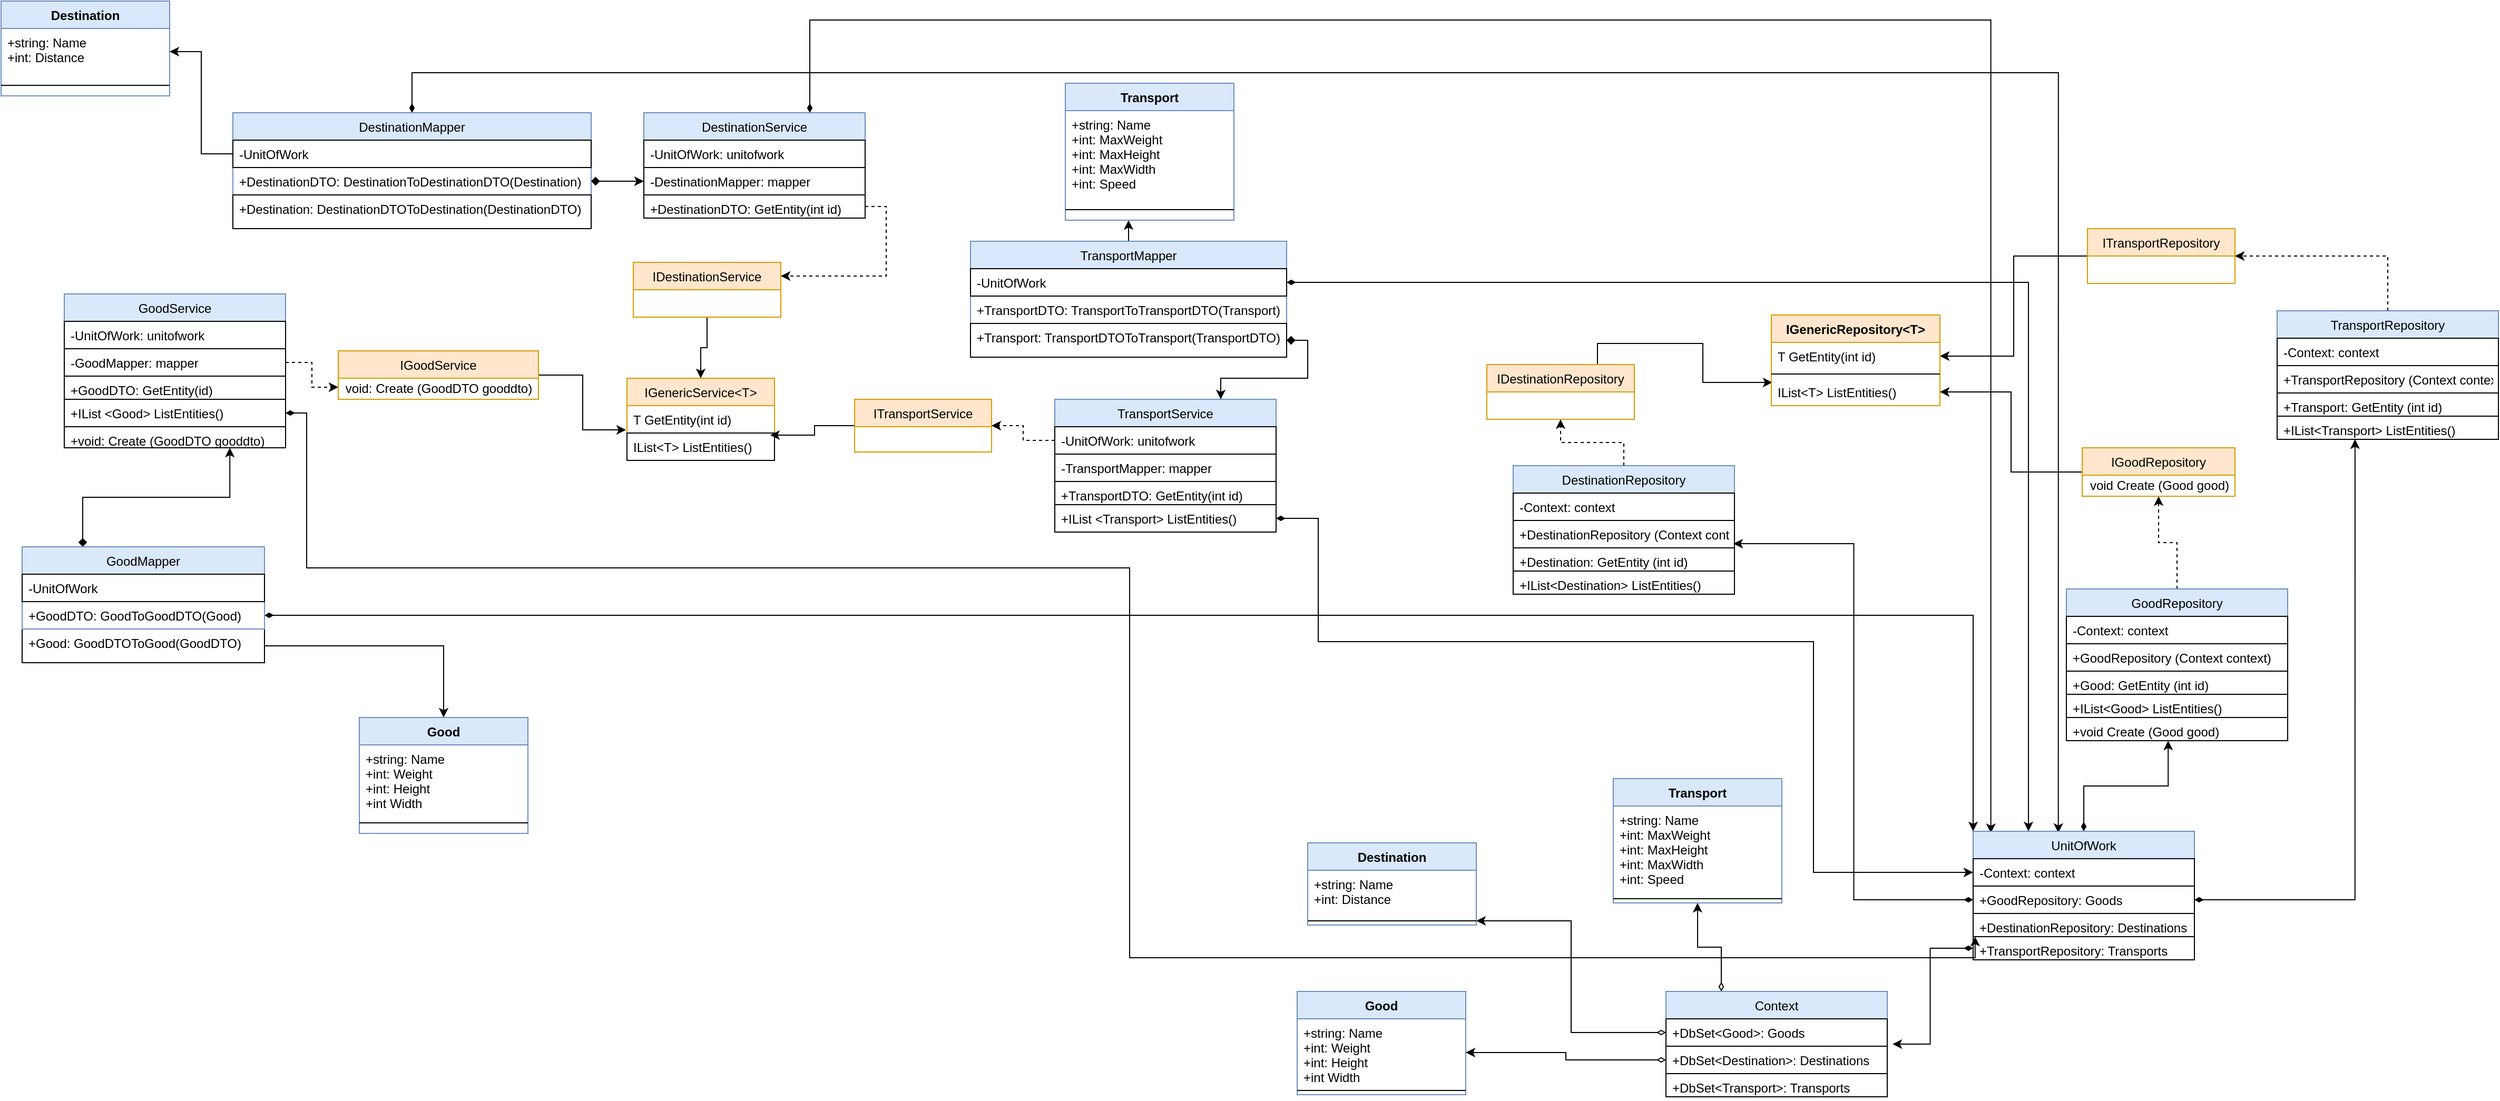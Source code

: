 <mxfile version="13.1.3" type="github">
  <diagram id="dGnfLBqPatdodJ2_fIo8" name="Page-1">
    <mxGraphModel dx="2209" dy="1964" grid="1" gridSize="10" guides="1" tooltips="1" connect="1" arrows="1" fold="1" page="1" pageScale="1" pageWidth="827" pageHeight="1169" math="0" shadow="0">
      <root>
        <mxCell id="0" />
        <mxCell id="1" parent="0" />
        <mxCell id="BgHJBI13iY1UevrT18Dg-17" value="IGenericService&lt;T&gt;" style="swimlane;fontStyle=0;childLayout=stackLayout;horizontal=1;startSize=26;fillColor=#ffe6cc;horizontalStack=0;resizeParent=1;resizeParentMax=0;resizeLast=0;collapsible=1;marginBottom=0;strokeColor=#d79b00;" vertex="1" parent="1">
          <mxGeometry x="344" y="310" width="140" height="78" as="geometry" />
        </mxCell>
        <mxCell id="BgHJBI13iY1UevrT18Dg-18" value="T GetEntity(int id)" style="text;strokeColor=none;fillColor=none;align=left;verticalAlign=top;spacingLeft=4;spacingRight=4;overflow=hidden;rotatable=0;points=[[0,0.5],[1,0.5]];portConstraint=eastwest;" vertex="1" parent="BgHJBI13iY1UevrT18Dg-17">
          <mxGeometry y="26" width="140" height="26" as="geometry" />
        </mxCell>
        <mxCell id="BgHJBI13iY1UevrT18Dg-19" value="IList&lt;T&gt; ListEntities()" style="text;strokeColor=#000000;fillColor=none;align=left;verticalAlign=top;spacingLeft=4;spacingRight=4;overflow=hidden;rotatable=0;points=[[0,0.5],[1,0.5]];portConstraint=eastwest;" vertex="1" parent="BgHJBI13iY1UevrT18Dg-17">
          <mxGeometry y="52" width="140" height="26" as="geometry" />
        </mxCell>
        <mxCell id="BgHJBI13iY1UevrT18Dg-67" style="edgeStyle=orthogonalEdgeStyle;rounded=0;orthogonalLoop=1;jettySize=auto;html=1;exitX=1;exitY=0.5;exitDx=0;exitDy=0;entryX=-0.007;entryY=-0.115;entryDx=0;entryDy=0;entryPerimeter=0;" edge="1" parent="1" source="BgHJBI13iY1UevrT18Dg-22" target="BgHJBI13iY1UevrT18Dg-19">
          <mxGeometry relative="1" as="geometry" />
        </mxCell>
        <mxCell id="BgHJBI13iY1UevrT18Dg-68" style="edgeStyle=orthogonalEdgeStyle;rounded=0;orthogonalLoop=1;jettySize=auto;html=1;exitX=0;exitY=0.5;exitDx=0;exitDy=0;entryX=0.971;entryY=0.077;entryDx=0;entryDy=0;entryPerimeter=0;" edge="1" parent="1" source="BgHJBI13iY1UevrT18Dg-27" target="BgHJBI13iY1UevrT18Dg-19">
          <mxGeometry relative="1" as="geometry">
            <mxPoint x="490" y="364" as="targetPoint" />
          </mxGeometry>
        </mxCell>
        <mxCell id="BgHJBI13iY1UevrT18Dg-27" value="ITransportService" style="swimlane;fontStyle=0;childLayout=stackLayout;horizontal=1;startSize=26;fillColor=#ffe6cc;horizontalStack=0;resizeParent=1;resizeParentMax=0;resizeLast=0;collapsible=1;marginBottom=0;strokeColor=#d79b00;" vertex="1" collapsed="1" parent="1">
          <mxGeometry x="560" y="330" width="130" height="50" as="geometry">
            <mxRectangle x="560" y="330" width="140" height="52" as="alternateBounds" />
          </mxGeometry>
        </mxCell>
        <mxCell id="BgHJBI13iY1UevrT18Dg-69" style="edgeStyle=orthogonalEdgeStyle;rounded=0;orthogonalLoop=1;jettySize=auto;html=1;exitX=0.5;exitY=1;exitDx=0;exitDy=0;entryX=0.5;entryY=0;entryDx=0;entryDy=0;" edge="1" parent="1" source="BgHJBI13iY1UevrT18Dg-26" target="BgHJBI13iY1UevrT18Dg-17">
          <mxGeometry relative="1" as="geometry" />
        </mxCell>
        <mxCell id="BgHJBI13iY1UevrT18Dg-26" value="IDestinationService" style="swimlane;fontStyle=0;childLayout=stackLayout;horizontal=1;startSize=26;fillColor=#ffe6cc;horizontalStack=0;resizeParent=1;resizeParentMax=0;resizeLast=0;collapsible=1;marginBottom=0;strokeColor=#d79b00;" vertex="1" parent="1">
          <mxGeometry x="350" y="200" width="140" height="52" as="geometry" />
        </mxCell>
        <mxCell id="BgHJBI13iY1UevrT18Dg-191" style="edgeStyle=orthogonalEdgeStyle;rounded=0;orthogonalLoop=1;jettySize=auto;html=1;exitX=0.5;exitY=0;exitDx=0;exitDy=0;startArrow=none;startFill=0;" edge="1" parent="1" source="BgHJBI13iY1UevrT18Dg-59">
          <mxGeometry relative="1" as="geometry">
            <mxPoint x="820" y="160" as="targetPoint" />
          </mxGeometry>
        </mxCell>
        <mxCell id="BgHJBI13iY1UevrT18Dg-59" value="TransportMapper" style="swimlane;fontStyle=0;childLayout=stackLayout;horizontal=1;startSize=26;fillColor=#dae8fc;horizontalStack=0;resizeParent=1;resizeParentMax=0;resizeLast=0;collapsible=1;marginBottom=0;strokeColor=#6c8ebf;" vertex="1" parent="1">
          <mxGeometry x="670" y="180" width="300" height="110" as="geometry" />
        </mxCell>
        <mxCell id="BgHJBI13iY1UevrT18Dg-60" value="-UnitOfWork" style="text;strokeColor=#000000;fillColor=none;align=left;verticalAlign=top;spacingLeft=4;spacingRight=4;overflow=hidden;rotatable=0;points=[[0,0.5],[1,0.5]];portConstraint=eastwest;" vertex="1" parent="BgHJBI13iY1UevrT18Dg-59">
          <mxGeometry y="26" width="300" height="26" as="geometry" />
        </mxCell>
        <mxCell id="BgHJBI13iY1UevrT18Dg-61" value="+TransportDTO: TransportToTransportDTO(Transport)" style="text;strokeColor=none;fillColor=none;align=left;verticalAlign=top;spacingLeft=4;spacingRight=4;overflow=hidden;rotatable=0;points=[[0,0.5],[1,0.5]];portConstraint=eastwest;" vertex="1" parent="BgHJBI13iY1UevrT18Dg-59">
          <mxGeometry y="52" width="300" height="26" as="geometry" />
        </mxCell>
        <mxCell id="BgHJBI13iY1UevrT18Dg-62" value="+Transport: TransportDTOToTransport(TransportDTO)" style="text;strokeColor=#000000;fillColor=none;align=left;verticalAlign=top;spacingLeft=4;spacingRight=4;overflow=hidden;rotatable=0;points=[[0,0.5],[1,0.5]];portConstraint=eastwest;" vertex="1" parent="BgHJBI13iY1UevrT18Dg-59">
          <mxGeometry y="78" width="300" height="32" as="geometry" />
        </mxCell>
        <mxCell id="BgHJBI13iY1UevrT18Dg-186" style="edgeStyle=orthogonalEdgeStyle;rounded=0;orthogonalLoop=1;jettySize=auto;html=1;exitX=0.5;exitY=0;exitDx=0;exitDy=0;entryX=0.385;entryY=0.015;entryDx=0;entryDy=0;entryPerimeter=0;startArrow=diamondThin;startFill=1;" edge="1" parent="1" source="BgHJBI13iY1UevrT18Dg-63" target="BgHJBI13iY1UevrT18Dg-147">
          <mxGeometry relative="1" as="geometry">
            <Array as="points">
              <mxPoint x="140" y="20" />
              <mxPoint x="1702" y="20" />
            </Array>
          </mxGeometry>
        </mxCell>
        <mxCell id="BgHJBI13iY1UevrT18Dg-63" value="DestinationMapper" style="swimlane;fontStyle=0;childLayout=stackLayout;horizontal=1;startSize=26;fillColor=#dae8fc;horizontalStack=0;resizeParent=1;resizeParentMax=0;resizeLast=0;collapsible=1;marginBottom=0;strokeColor=#6c8ebf;" vertex="1" parent="1">
          <mxGeometry x="-30" y="58" width="340" height="110" as="geometry" />
        </mxCell>
        <mxCell id="BgHJBI13iY1UevrT18Dg-64" value="-UnitOfWork" style="text;strokeColor=#000000;fillColor=none;align=left;verticalAlign=top;spacingLeft=4;spacingRight=4;overflow=hidden;rotatable=0;points=[[0,0.5],[1,0.5]];portConstraint=eastwest;" vertex="1" parent="BgHJBI13iY1UevrT18Dg-63">
          <mxGeometry y="26" width="340" height="26" as="geometry" />
        </mxCell>
        <mxCell id="BgHJBI13iY1UevrT18Dg-65" value="+DestinationDTO: DestinationToDestinationDTO(Destination)" style="text;strokeColor=none;fillColor=none;align=left;verticalAlign=top;spacingLeft=4;spacingRight=4;overflow=hidden;rotatable=0;points=[[0,0.5],[1,0.5]];portConstraint=eastwest;" vertex="1" parent="BgHJBI13iY1UevrT18Dg-63">
          <mxGeometry y="52" width="340" height="26" as="geometry" />
        </mxCell>
        <mxCell id="BgHJBI13iY1UevrT18Dg-66" value="+Destination: DestinationDTOToDestination(DestinationDTO)" style="text;strokeColor=#000000;fillColor=none;align=left;verticalAlign=top;spacingLeft=4;spacingRight=4;overflow=hidden;rotatable=0;points=[[0,0.5],[1,0.5]];portConstraint=eastwest;" vertex="1" parent="BgHJBI13iY1UevrT18Dg-63">
          <mxGeometry y="78" width="340" height="32" as="geometry" />
        </mxCell>
        <mxCell id="BgHJBI13iY1UevrT18Dg-70" style="edgeStyle=orthogonalEdgeStyle;rounded=0;orthogonalLoop=1;jettySize=auto;html=1;exitX=1;exitY=0.5;exitDx=0;exitDy=0;entryX=0.5;entryY=0;entryDx=0;entryDy=0;" edge="1" parent="1" source="BgHJBI13iY1UevrT18Dg-57" target="BgHJBI13iY1UevrT18Dg-36">
          <mxGeometry relative="1" as="geometry" />
        </mxCell>
        <mxCell id="BgHJBI13iY1UevrT18Dg-57" value="+Good: GoodDTOToGood(GoodDTO)" style="text;strokeColor=#000000;fillColor=none;align=left;verticalAlign=top;spacingLeft=4;spacingRight=4;overflow=hidden;rotatable=0;points=[[0,0.5],[1,0.5]];portConstraint=eastwest;" vertex="1" parent="1">
          <mxGeometry x="-230" y="548" width="230" height="32" as="geometry" />
        </mxCell>
        <mxCell id="BgHJBI13iY1UevrT18Dg-71" style="edgeStyle=orthogonalEdgeStyle;rounded=0;orthogonalLoop=1;jettySize=auto;html=1;exitX=0;exitY=0.5;exitDx=0;exitDy=0;entryX=1;entryY=0.5;entryDx=0;entryDy=0;" edge="1" parent="1" source="BgHJBI13iY1UevrT18Dg-64" target="BgHJBI13iY1UevrT18Dg-45">
          <mxGeometry relative="1" as="geometry" />
        </mxCell>
        <mxCell id="BgHJBI13iY1UevrT18Dg-187" style="edgeStyle=orthogonalEdgeStyle;rounded=0;orthogonalLoop=1;jettySize=auto;html=1;exitX=1;exitY=0.5;exitDx=0;exitDy=0;entryX=0;entryY=0.5;entryDx=0;entryDy=0;startArrow=diamondThin;startFill=1;" edge="1" parent="1" source="BgHJBI13iY1UevrT18Dg-88" target="BgHJBI13iY1UevrT18Dg-148">
          <mxGeometry relative="1" as="geometry">
            <Array as="points">
              <mxPoint x="1000" y="443" />
              <mxPoint x="1000" y="560" />
              <mxPoint x="1470" y="560" />
              <mxPoint x="1470" y="779" />
            </Array>
          </mxGeometry>
        </mxCell>
        <mxCell id="BgHJBI13iY1UevrT18Dg-88" value="+IList &lt;Transport&gt; ListEntities()" style="text;strokeColor=#000000;fillColor=none;align=left;verticalAlign=top;spacingLeft=4;spacingRight=4;overflow=hidden;rotatable=0;points=[[0,0.5],[1,0.5]];portConstraint=eastwest;" vertex="1" parent="1">
          <mxGeometry x="750" y="430" width="210" height="26" as="geometry" />
        </mxCell>
        <mxCell id="BgHJBI13iY1UevrT18Dg-73" value="TransportService" style="swimlane;fontStyle=0;childLayout=stackLayout;horizontal=1;startSize=26;fillColor=#dae8fc;horizontalStack=0;resizeParent=1;resizeParentMax=0;resizeLast=0;collapsible=1;marginBottom=0;strokeColor=#6c8ebf;" vertex="1" parent="1">
          <mxGeometry x="750" y="330" width="210" height="100" as="geometry" />
        </mxCell>
        <mxCell id="BgHJBI13iY1UevrT18Dg-74" value="-UnitOfWork: unitofwork" style="text;strokeColor=#000000;fillColor=none;align=left;verticalAlign=top;spacingLeft=4;spacingRight=4;overflow=hidden;rotatable=0;points=[[0,0.5],[1,0.5]];portConstraint=eastwest;" vertex="1" parent="BgHJBI13iY1UevrT18Dg-73">
          <mxGeometry y="26" width="210" height="26" as="geometry" />
        </mxCell>
        <mxCell id="BgHJBI13iY1UevrT18Dg-75" value="-TransportMapper: mapper" style="text;strokeColor=#000000;fillColor=none;align=left;verticalAlign=top;spacingLeft=4;spacingRight=4;overflow=hidden;rotatable=0;points=[[0,0.5],[1,0.5]];portConstraint=eastwest;" vertex="1" parent="BgHJBI13iY1UevrT18Dg-73">
          <mxGeometry y="52" width="210" height="26" as="geometry" />
        </mxCell>
        <mxCell id="BgHJBI13iY1UevrT18Dg-76" value="+TransportDTO: GetEntity(int id)&#xa;" style="text;strokeColor=#000000;fillColor=none;align=left;verticalAlign=top;spacingLeft=4;spacingRight=4;overflow=hidden;rotatable=0;points=[[0,0.5],[1,0.5]];portConstraint=eastwest;" vertex="1" parent="BgHJBI13iY1UevrT18Dg-73">
          <mxGeometry y="78" width="210" height="22" as="geometry" />
        </mxCell>
        <mxCell id="BgHJBI13iY1UevrT18Dg-190" style="edgeStyle=orthogonalEdgeStyle;rounded=0;orthogonalLoop=1;jettySize=auto;html=1;exitX=0.75;exitY=0;exitDx=0;exitDy=0;entryX=0.08;entryY=0.017;entryDx=0;entryDy=0;entryPerimeter=0;startArrow=diamondThin;startFill=1;" edge="1" parent="1" source="BgHJBI13iY1UevrT18Dg-82" target="BgHJBI13iY1UevrT18Dg-147">
          <mxGeometry relative="1" as="geometry">
            <Array as="points">
              <mxPoint x="518" y="-30" />
              <mxPoint x="1638" y="-30" />
            </Array>
          </mxGeometry>
        </mxCell>
        <mxCell id="BgHJBI13iY1UevrT18Dg-82" value="DestinationService" style="swimlane;fontStyle=0;childLayout=stackLayout;horizontal=1;startSize=26;fillColor=#dae8fc;horizontalStack=0;resizeParent=1;resizeParentMax=0;resizeLast=0;collapsible=1;marginBottom=0;strokeColor=#6c8ebf;" vertex="1" parent="1">
          <mxGeometry x="360" y="58" width="210" height="100" as="geometry" />
        </mxCell>
        <mxCell id="BgHJBI13iY1UevrT18Dg-83" value="-UnitOfWork: unitofwork" style="text;strokeColor=#000000;fillColor=none;align=left;verticalAlign=top;spacingLeft=4;spacingRight=4;overflow=hidden;rotatable=0;points=[[0,0.5],[1,0.5]];portConstraint=eastwest;" vertex="1" parent="BgHJBI13iY1UevrT18Dg-82">
          <mxGeometry y="26" width="210" height="26" as="geometry" />
        </mxCell>
        <mxCell id="BgHJBI13iY1UevrT18Dg-84" value="-DestinationMapper: mapper" style="text;strokeColor=#000000;fillColor=none;align=left;verticalAlign=top;spacingLeft=4;spacingRight=4;overflow=hidden;rotatable=0;points=[[0,0.5],[1,0.5]];portConstraint=eastwest;" vertex="1" parent="BgHJBI13iY1UevrT18Dg-82">
          <mxGeometry y="52" width="210" height="26" as="geometry" />
        </mxCell>
        <mxCell id="BgHJBI13iY1UevrT18Dg-85" value="+DestinationDTO: GetEntity(int id)" style="text;strokeColor=#000000;fillColor=none;align=left;verticalAlign=top;spacingLeft=4;spacingRight=4;overflow=hidden;rotatable=0;points=[[0,0.5],[1,0.5]];portConstraint=eastwest;" vertex="1" parent="BgHJBI13iY1UevrT18Dg-82">
          <mxGeometry y="78" width="210" height="22" as="geometry" />
        </mxCell>
        <mxCell id="BgHJBI13iY1UevrT18Dg-90" style="edgeStyle=orthogonalEdgeStyle;rounded=0;orthogonalLoop=1;jettySize=auto;html=1;exitX=1;exitY=0.5;exitDx=0;exitDy=0;entryX=1;entryY=0.25;entryDx=0;entryDy=0;dashed=1;" edge="1" parent="1" source="BgHJBI13iY1UevrT18Dg-85" target="BgHJBI13iY1UevrT18Dg-26">
          <mxGeometry relative="1" as="geometry" />
        </mxCell>
        <mxCell id="BgHJBI13iY1UevrT18Dg-91" style="edgeStyle=orthogonalEdgeStyle;rounded=0;orthogonalLoop=1;jettySize=auto;html=1;exitX=0;exitY=0.5;exitDx=0;exitDy=0;entryX=1;entryY=0.5;entryDx=0;entryDy=0;dashed=1;" edge="1" parent="1" source="BgHJBI13iY1UevrT18Dg-74" target="BgHJBI13iY1UevrT18Dg-27">
          <mxGeometry relative="1" as="geometry" />
        </mxCell>
        <mxCell id="BgHJBI13iY1UevrT18Dg-78" value="GoodService" style="swimlane;fontStyle=0;childLayout=stackLayout;horizontal=1;startSize=26;fillColor=#dae8fc;horizontalStack=0;resizeParent=1;resizeParentMax=0;resizeLast=0;collapsible=1;marginBottom=0;strokeColor=#6c8ebf;" vertex="1" parent="1">
          <mxGeometry x="-190" y="230" width="210" height="100" as="geometry" />
        </mxCell>
        <mxCell id="BgHJBI13iY1UevrT18Dg-79" value="-UnitOfWork: unitofwork" style="text;strokeColor=#000000;fillColor=none;align=left;verticalAlign=top;spacingLeft=4;spacingRight=4;overflow=hidden;rotatable=0;points=[[0,0.5],[1,0.5]];portConstraint=eastwest;" vertex="1" parent="BgHJBI13iY1UevrT18Dg-78">
          <mxGeometry y="26" width="210" height="26" as="geometry" />
        </mxCell>
        <mxCell id="BgHJBI13iY1UevrT18Dg-80" value="-GoodMapper: mapper" style="text;strokeColor=#000000;fillColor=none;align=left;verticalAlign=top;spacingLeft=4;spacingRight=4;overflow=hidden;rotatable=0;points=[[0,0.5],[1,0.5]];portConstraint=eastwest;" vertex="1" parent="BgHJBI13iY1UevrT18Dg-78">
          <mxGeometry y="52" width="210" height="26" as="geometry" />
        </mxCell>
        <mxCell id="BgHJBI13iY1UevrT18Dg-81" value="+GoodDTO: GetEntity(id)" style="text;strokeColor=#000000;fillColor=none;align=left;verticalAlign=top;spacingLeft=4;spacingRight=4;overflow=hidden;rotatable=0;points=[[0,0.5],[1,0.5]];portConstraint=eastwest;" vertex="1" parent="BgHJBI13iY1UevrT18Dg-78">
          <mxGeometry y="78" width="210" height="22" as="geometry" />
        </mxCell>
        <mxCell id="BgHJBI13iY1UevrT18Dg-93" style="edgeStyle=orthogonalEdgeStyle;rounded=0;orthogonalLoop=1;jettySize=auto;html=1;exitX=1;exitY=0.5;exitDx=0;exitDy=0;entryX=0;entryY=0.75;entryDx=0;entryDy=0;dashed=1;" edge="1" parent="1" source="BgHJBI13iY1UevrT18Dg-80" target="BgHJBI13iY1UevrT18Dg-22">
          <mxGeometry relative="1" as="geometry" />
        </mxCell>
        <mxCell id="BgHJBI13iY1UevrT18Dg-95" style="edgeStyle=orthogonalEdgeStyle;rounded=0;orthogonalLoop=1;jettySize=auto;html=1;exitX=0.25;exitY=0;exitDx=0;exitDy=0;entryX=0.748;entryY=1;entryDx=0;entryDy=0;entryPerimeter=0;startArrow=diamond;startFill=1;" edge="1" parent="1" source="BgHJBI13iY1UevrT18Dg-54" target="BgHJBI13iY1UevrT18Dg-86">
          <mxGeometry relative="1" as="geometry" />
        </mxCell>
        <mxCell id="BgHJBI13iY1UevrT18Dg-96" style="edgeStyle=orthogonalEdgeStyle;rounded=0;orthogonalLoop=1;jettySize=auto;html=1;exitX=1;exitY=0.5;exitDx=0;exitDy=0;entryX=0.75;entryY=0;entryDx=0;entryDy=0;startArrow=diamond;startFill=1;" edge="1" parent="1" source="BgHJBI13iY1UevrT18Dg-62" target="BgHJBI13iY1UevrT18Dg-73">
          <mxGeometry relative="1" as="geometry" />
        </mxCell>
        <mxCell id="BgHJBI13iY1UevrT18Dg-97" style="edgeStyle=orthogonalEdgeStyle;rounded=0;orthogonalLoop=1;jettySize=auto;html=1;exitX=1;exitY=0.5;exitDx=0;exitDy=0;entryX=0;entryY=0.5;entryDx=0;entryDy=0;startArrow=diamond;startFill=1;" edge="1" parent="1" source="BgHJBI13iY1UevrT18Dg-65" target="BgHJBI13iY1UevrT18Dg-84">
          <mxGeometry relative="1" as="geometry" />
        </mxCell>
        <mxCell id="BgHJBI13iY1UevrT18Dg-86" value="+void: Create (GoodDTO gooddto)" style="text;strokeColor=#000000;fillColor=none;align=left;verticalAlign=top;spacingLeft=4;spacingRight=4;overflow=hidden;rotatable=0;points=[[0,0.5],[1,0.5]];portConstraint=eastwest;" vertex="1" parent="1">
          <mxGeometry x="-190" y="356" width="210" height="20" as="geometry" />
        </mxCell>
        <mxCell id="BgHJBI13iY1UevrT18Dg-189" style="edgeStyle=orthogonalEdgeStyle;rounded=0;orthogonalLoop=1;jettySize=auto;html=1;exitX=1;exitY=0.5;exitDx=0;exitDy=0;entryX=0.009;entryY=1;entryDx=0;entryDy=0;entryPerimeter=0;startArrow=diamondThin;startFill=1;" edge="1" parent="1" source="BgHJBI13iY1UevrT18Dg-98" target="BgHJBI13iY1UevrT18Dg-150">
          <mxGeometry relative="1" as="geometry">
            <Array as="points">
              <mxPoint x="40" y="343" />
              <mxPoint x="40" y="490" />
              <mxPoint x="821" y="490" />
              <mxPoint x="821" y="860" />
              <mxPoint x="1623" y="860" />
            </Array>
          </mxGeometry>
        </mxCell>
        <mxCell id="BgHJBI13iY1UevrT18Dg-98" value="+IList &lt;Good&gt; ListEntities()" style="text;strokeColor=#000000;fillColor=none;align=left;verticalAlign=top;spacingLeft=4;spacingRight=4;overflow=hidden;rotatable=0;points=[[0,0.5],[1,0.5]];portConstraint=eastwest;" vertex="1" parent="1">
          <mxGeometry x="-190" y="330" width="210" height="26" as="geometry" />
        </mxCell>
        <mxCell id="BgHJBI13iY1UevrT18Dg-157" style="edgeStyle=orthogonalEdgeStyle;rounded=0;orthogonalLoop=1;jettySize=auto;html=1;exitX=0.75;exitY=0;exitDx=0;exitDy=0;entryX=0.006;entryY=0.154;entryDx=0;entryDy=0;entryPerimeter=0;startArrow=none;startFill=0;" edge="1" parent="1" source="BgHJBI13iY1UevrT18Dg-119" target="BgHJBI13iY1UevrT18Dg-102">
          <mxGeometry relative="1" as="geometry" />
        </mxCell>
        <mxCell id="BgHJBI13iY1UevrT18Dg-156" style="edgeStyle=orthogonalEdgeStyle;rounded=0;orthogonalLoop=1;jettySize=auto;html=1;exitX=0;exitY=0.5;exitDx=0;exitDy=0;entryX=1;entryY=0.5;entryDx=0;entryDy=0;startArrow=none;startFill=0;" edge="1" parent="1" source="BgHJBI13iY1UevrT18Dg-120" target="BgHJBI13iY1UevrT18Dg-102">
          <mxGeometry relative="1" as="geometry" />
        </mxCell>
        <mxCell id="BgHJBI13iY1UevrT18Dg-155" style="edgeStyle=orthogonalEdgeStyle;rounded=0;orthogonalLoop=1;jettySize=auto;html=1;exitX=0;exitY=0.5;exitDx=0;exitDy=0;entryX=1;entryY=0.5;entryDx=0;entryDy=0;startArrow=none;startFill=0;" edge="1" parent="1" source="BgHJBI13iY1UevrT18Dg-121" target="BgHJBI13iY1UevrT18Dg-100">
          <mxGeometry relative="1" as="geometry" />
        </mxCell>
        <mxCell id="BgHJBI13iY1UevrT18Dg-121" value="ITransportRepository" style="swimlane;fontStyle=0;childLayout=stackLayout;horizontal=1;startSize=26;fillColor=#ffe6cc;horizontalStack=0;resizeParent=1;resizeParentMax=0;resizeLast=0;collapsible=1;marginBottom=0;strokeColor=#d79b00;" vertex="1" parent="1">
          <mxGeometry x="1730" y="168" width="140" height="52" as="geometry" />
        </mxCell>
        <mxCell id="BgHJBI13iY1UevrT18Dg-140" value="+IList&lt;Good&gt; ListEntities()" style="text;strokeColor=#000000;fillColor=none;align=left;verticalAlign=top;spacingLeft=4;spacingRight=4;overflow=hidden;rotatable=0;points=[[0,0.5],[1,0.5]];portConstraint=eastwest;" vertex="1" parent="1">
          <mxGeometry x="1710" y="610" width="210" height="22" as="geometry" />
        </mxCell>
        <mxCell id="BgHJBI13iY1UevrT18Dg-141" value="+void Create (Good good)" style="text;strokeColor=#000000;fillColor=none;align=left;verticalAlign=top;spacingLeft=4;spacingRight=4;overflow=hidden;rotatable=0;points=[[0,0.5],[1,0.5]];portConstraint=eastwest;" vertex="1" parent="1">
          <mxGeometry x="1710" y="632" width="210" height="22" as="geometry" />
        </mxCell>
        <mxCell id="BgHJBI13iY1UevrT18Dg-158" style="edgeStyle=orthogonalEdgeStyle;rounded=0;orthogonalLoop=1;jettySize=auto;html=1;exitX=0.5;exitY=0;exitDx=0;exitDy=0;entryX=0.5;entryY=1;entryDx=0;entryDy=0;startArrow=none;startFill=0;dashed=1;" edge="1" parent="1" source="BgHJBI13iY1UevrT18Dg-123" target="BgHJBI13iY1UevrT18Dg-119">
          <mxGeometry relative="1" as="geometry" />
        </mxCell>
        <mxCell id="BgHJBI13iY1UevrT18Dg-159" style="edgeStyle=orthogonalEdgeStyle;rounded=0;orthogonalLoop=1;jettySize=auto;html=1;exitX=0.5;exitY=0;exitDx=0;exitDy=0;dashed=1;startArrow=none;startFill=0;" edge="1" parent="1" source="BgHJBI13iY1UevrT18Dg-136" target="BgHJBI13iY1UevrT18Dg-122">
          <mxGeometry relative="1" as="geometry" />
        </mxCell>
        <mxCell id="BgHJBI13iY1UevrT18Dg-160" style="edgeStyle=orthogonalEdgeStyle;rounded=0;orthogonalLoop=1;jettySize=auto;html=1;exitX=0.5;exitY=0;exitDx=0;exitDy=0;entryX=0.46;entryY=1;entryDx=0;entryDy=0;entryPerimeter=0;startArrow=diamondThin;startFill=1;" edge="1" parent="1" source="BgHJBI13iY1UevrT18Dg-147" target="BgHJBI13iY1UevrT18Dg-141">
          <mxGeometry relative="1" as="geometry" />
        </mxCell>
        <mxCell id="BgHJBI13iY1UevrT18Dg-147" value="UnitOfWork" style="swimlane;fontStyle=0;childLayout=stackLayout;horizontal=1;startSize=26;fillColor=#dae8fc;horizontalStack=0;resizeParent=1;resizeParentMax=0;resizeLast=0;collapsible=1;marginBottom=0;strokeColor=#6c8ebf;" vertex="1" parent="1">
          <mxGeometry x="1621.5" y="740" width="210" height="100" as="geometry" />
        </mxCell>
        <mxCell id="BgHJBI13iY1UevrT18Dg-148" value="-Context: context" style="text;strokeColor=#000000;fillColor=none;align=left;verticalAlign=top;spacingLeft=4;spacingRight=4;overflow=hidden;rotatable=0;points=[[0,0.5],[1,0.5]];portConstraint=eastwest;" vertex="1" parent="BgHJBI13iY1UevrT18Dg-147">
          <mxGeometry y="26" width="210" height="26" as="geometry" />
        </mxCell>
        <mxCell id="BgHJBI13iY1UevrT18Dg-149" value="+GoodRepository: Goods" style="text;strokeColor=#000000;fillColor=none;align=left;verticalAlign=top;spacingLeft=4;spacingRight=4;overflow=hidden;rotatable=0;points=[[0,0.5],[1,0.5]];portConstraint=eastwest;" vertex="1" parent="BgHJBI13iY1UevrT18Dg-147">
          <mxGeometry y="52" width="210" height="26" as="geometry" />
        </mxCell>
        <mxCell id="BgHJBI13iY1UevrT18Dg-150" value="+DestinationRepository: Destinations" style="text;strokeColor=#000000;fillColor=none;align=left;verticalAlign=top;spacingLeft=4;spacingRight=4;overflow=hidden;rotatable=0;points=[[0,0.5],[1,0.5]];portConstraint=eastwest;" vertex="1" parent="BgHJBI13iY1UevrT18Dg-147">
          <mxGeometry y="78" width="210" height="22" as="geometry" />
        </mxCell>
        <mxCell id="BgHJBI13iY1UevrT18Dg-181" style="edgeStyle=orthogonalEdgeStyle;rounded=0;orthogonalLoop=1;jettySize=auto;html=1;exitX=0;exitY=0.5;exitDx=0;exitDy=0;entryX=1.024;entryY=0.923;entryDx=0;entryDy=0;entryPerimeter=0;startArrow=diamondThin;startFill=1;" edge="1" parent="1" source="BgHJBI13iY1UevrT18Dg-151" target="BgHJBI13iY1UevrT18Dg-165">
          <mxGeometry relative="1" as="geometry" />
        </mxCell>
        <mxCell id="BgHJBI13iY1UevrT18Dg-151" value="+TransportRepository: Transports" style="text;strokeColor=#000000;fillColor=none;align=left;verticalAlign=top;spacingLeft=4;spacingRight=4;overflow=hidden;rotatable=0;points=[[0,0.5],[1,0.5]];portConstraint=eastwest;" vertex="1" parent="1">
          <mxGeometry x="1621.5" y="840" width="210" height="22" as="geometry" />
        </mxCell>
        <mxCell id="BgHJBI13iY1UevrT18Dg-152" style="edgeStyle=orthogonalEdgeStyle;rounded=0;orthogonalLoop=1;jettySize=auto;html=1;exitX=0.5;exitY=0;exitDx=0;exitDy=0;entryX=1;entryY=0.5;entryDx=0;entryDy=0;startArrow=none;startFill=0;dashed=1;" edge="1" parent="1" source="BgHJBI13iY1UevrT18Dg-142" target="BgHJBI13iY1UevrT18Dg-121">
          <mxGeometry relative="1" as="geometry" />
        </mxCell>
        <mxCell id="BgHJBI13iY1UevrT18Dg-142" value="TransportRepository" style="swimlane;fontStyle=0;childLayout=stackLayout;horizontal=1;startSize=26;fillColor=#dae8fc;horizontalStack=0;resizeParent=1;resizeParentMax=0;resizeLast=0;collapsible=1;marginBottom=0;strokeColor=#6c8ebf;" vertex="1" parent="1">
          <mxGeometry x="1910" y="246" width="210" height="122" as="geometry" />
        </mxCell>
        <mxCell id="BgHJBI13iY1UevrT18Dg-143" value="-Context: context" style="text;strokeColor=#000000;fillColor=none;align=left;verticalAlign=top;spacingLeft=4;spacingRight=4;overflow=hidden;rotatable=0;points=[[0,0.5],[1,0.5]];portConstraint=eastwest;" vertex="1" parent="BgHJBI13iY1UevrT18Dg-142">
          <mxGeometry y="26" width="210" height="26" as="geometry" />
        </mxCell>
        <mxCell id="BgHJBI13iY1UevrT18Dg-144" value="+TransportRepository (Context context)" style="text;strokeColor=#000000;fillColor=none;align=left;verticalAlign=top;spacingLeft=4;spacingRight=4;overflow=hidden;rotatable=0;points=[[0,0.5],[1,0.5]];portConstraint=eastwest;" vertex="1" parent="BgHJBI13iY1UevrT18Dg-142">
          <mxGeometry y="52" width="210" height="26" as="geometry" />
        </mxCell>
        <mxCell id="BgHJBI13iY1UevrT18Dg-145" value="+Transport: GetEntity (int id)" style="text;strokeColor=#000000;fillColor=none;align=left;verticalAlign=top;spacingLeft=4;spacingRight=4;overflow=hidden;rotatable=0;points=[[0,0.5],[1,0.5]];portConstraint=eastwest;" vertex="1" parent="BgHJBI13iY1UevrT18Dg-142">
          <mxGeometry y="78" width="210" height="22" as="geometry" />
        </mxCell>
        <mxCell id="BgHJBI13iY1UevrT18Dg-146" value="+IList&lt;Transport&gt; ListEntities()" style="text;strokeColor=#000000;fillColor=none;align=left;verticalAlign=top;spacingLeft=4;spacingRight=4;overflow=hidden;rotatable=0;points=[[0,0.5],[1,0.5]];portConstraint=eastwest;" vertex="1" parent="BgHJBI13iY1UevrT18Dg-142">
          <mxGeometry y="100" width="210" height="22" as="geometry" />
        </mxCell>
        <mxCell id="BgHJBI13iY1UevrT18Dg-162" style="edgeStyle=orthogonalEdgeStyle;rounded=0;orthogonalLoop=1;jettySize=auto;html=1;exitX=1;exitY=0.5;exitDx=0;exitDy=0;entryX=0.352;entryY=1;entryDx=0;entryDy=0;entryPerimeter=0;startArrow=diamondThin;startFill=1;" edge="1" parent="1" source="BgHJBI13iY1UevrT18Dg-149" target="BgHJBI13iY1UevrT18Dg-146">
          <mxGeometry relative="1" as="geometry" />
        </mxCell>
        <mxCell id="BgHJBI13iY1UevrT18Dg-163" style="edgeStyle=orthogonalEdgeStyle;rounded=0;orthogonalLoop=1;jettySize=auto;html=1;exitX=0;exitY=0.5;exitDx=0;exitDy=0;entryX=0.995;entryY=-0.182;entryDx=0;entryDy=0;entryPerimeter=0;startArrow=diamondThin;startFill=1;" edge="1" parent="1" source="BgHJBI13iY1UevrT18Dg-149" target="BgHJBI13iY1UevrT18Dg-126">
          <mxGeometry relative="1" as="geometry" />
        </mxCell>
        <mxCell id="BgHJBI13iY1UevrT18Dg-99" value="IGenericRepository&lt;T&gt;" style="swimlane;fontStyle=1;align=center;verticalAlign=top;childLayout=stackLayout;horizontal=1;startSize=26;horizontalStack=0;resizeParent=1;resizeParentMax=0;resizeLast=0;collapsible=1;marginBottom=0;strokeColor=#d79b00;fillColor=#ffe6cc;" vertex="1" parent="1">
          <mxGeometry x="1430" y="250" width="160" height="86" as="geometry" />
        </mxCell>
        <mxCell id="BgHJBI13iY1UevrT18Dg-100" value="T GetEntity(int id)" style="text;strokeColor=none;fillColor=none;align=left;verticalAlign=top;spacingLeft=4;spacingRight=4;overflow=hidden;rotatable=0;points=[[0,0.5],[1,0.5]];portConstraint=eastwest;" vertex="1" parent="BgHJBI13iY1UevrT18Dg-99">
          <mxGeometry y="26" width="160" height="26" as="geometry" />
        </mxCell>
        <mxCell id="BgHJBI13iY1UevrT18Dg-101" value="" style="line;strokeWidth=1;fillColor=none;align=left;verticalAlign=middle;spacingTop=-1;spacingLeft=3;spacingRight=3;rotatable=0;labelPosition=right;points=[];portConstraint=eastwest;" vertex="1" parent="BgHJBI13iY1UevrT18Dg-99">
          <mxGeometry y="52" width="160" height="8" as="geometry" />
        </mxCell>
        <mxCell id="BgHJBI13iY1UevrT18Dg-102" value="IList&lt;T&gt; ListEntities()" style="text;strokeColor=none;fillColor=none;align=left;verticalAlign=top;spacingLeft=4;spacingRight=4;overflow=hidden;rotatable=0;points=[[0,0.5],[1,0.5]];portConstraint=eastwest;" vertex="1" parent="BgHJBI13iY1UevrT18Dg-99">
          <mxGeometry y="60" width="160" height="26" as="geometry" />
        </mxCell>
        <mxCell id="BgHJBI13iY1UevrT18Dg-168" value="Good" style="swimlane;fontStyle=1;align=center;verticalAlign=top;childLayout=stackLayout;horizontal=1;startSize=26;horizontalStack=0;resizeParent=1;resizeParentMax=0;resizeLast=0;collapsible=1;marginBottom=0;fillColor=#dae8fc;strokeColor=#6c8ebf;" vertex="1" parent="1">
          <mxGeometry x="980" y="892" width="160" height="98" as="geometry" />
        </mxCell>
        <mxCell id="BgHJBI13iY1UevrT18Dg-169" value="+string: Name&#xa;+int: Weight&#xa;+int: Height&#xa;+int Width" style="text;strokeColor=none;fillColor=none;align=left;verticalAlign=top;spacingLeft=4;spacingRight=4;overflow=hidden;rotatable=0;points=[[0,0.5],[1,0.5]];portConstraint=eastwest;" vertex="1" parent="BgHJBI13iY1UevrT18Dg-168">
          <mxGeometry y="26" width="160" height="64" as="geometry" />
        </mxCell>
        <mxCell id="BgHJBI13iY1UevrT18Dg-170" value="" style="line;strokeWidth=1;fillColor=none;align=left;verticalAlign=middle;spacingTop=-1;spacingLeft=3;spacingRight=3;rotatable=0;labelPosition=right;points=[];portConstraint=eastwest;" vertex="1" parent="BgHJBI13iY1UevrT18Dg-168">
          <mxGeometry y="90" width="160" height="8" as="geometry" />
        </mxCell>
        <mxCell id="BgHJBI13iY1UevrT18Dg-175" value="Destination" style="swimlane;fontStyle=1;align=center;verticalAlign=top;childLayout=stackLayout;horizontal=1;startSize=26;horizontalStack=0;resizeParent=1;resizeParentMax=0;resizeLast=0;collapsible=1;marginBottom=0;fillColor=#dae8fc;strokeColor=#6c8ebf;" vertex="1" parent="1">
          <mxGeometry x="990" y="751" width="160" height="78" as="geometry" />
        </mxCell>
        <mxCell id="BgHJBI13iY1UevrT18Dg-176" value="+string: Name&#xa;+int: Distance" style="text;strokeColor=none;fillColor=none;align=left;verticalAlign=top;spacingLeft=4;spacingRight=4;overflow=hidden;rotatable=0;points=[[0,0.5],[1,0.5]];portConstraint=eastwest;" vertex="1" parent="BgHJBI13iY1UevrT18Dg-175">
          <mxGeometry y="26" width="160" height="44" as="geometry" />
        </mxCell>
        <mxCell id="BgHJBI13iY1UevrT18Dg-177" value="" style="line;strokeWidth=1;fillColor=none;align=left;verticalAlign=middle;spacingTop=-1;spacingLeft=3;spacingRight=3;rotatable=0;labelPosition=right;points=[];portConstraint=eastwest;" vertex="1" parent="BgHJBI13iY1UevrT18Dg-175">
          <mxGeometry y="70" width="160" height="8" as="geometry" />
        </mxCell>
        <mxCell id="BgHJBI13iY1UevrT18Dg-179" style="edgeStyle=orthogonalEdgeStyle;rounded=0;orthogonalLoop=1;jettySize=auto;html=1;exitX=0.25;exitY=0;exitDx=0;exitDy=0;entryX=0.5;entryY=1;entryDx=0;entryDy=0;startArrow=diamondThin;startFill=0;" edge="1" parent="1" source="BgHJBI13iY1UevrT18Dg-164" target="BgHJBI13iY1UevrT18Dg-171">
          <mxGeometry relative="1" as="geometry" />
        </mxCell>
        <mxCell id="BgHJBI13iY1UevrT18Dg-164" value="Context" style="swimlane;fontStyle=0;childLayout=stackLayout;horizontal=1;startSize=26;fillColor=#dae8fc;horizontalStack=0;resizeParent=1;resizeParentMax=0;resizeLast=0;collapsible=1;marginBottom=0;strokeColor=#6c8ebf;" vertex="1" parent="1">
          <mxGeometry x="1330" y="892" width="210" height="100" as="geometry" />
        </mxCell>
        <mxCell id="BgHJBI13iY1UevrT18Dg-165" value="+DbSet&lt;Good&gt;: Goods" style="text;strokeColor=#000000;fillColor=none;align=left;verticalAlign=top;spacingLeft=4;spacingRight=4;overflow=hidden;rotatable=0;points=[[0,0.5],[1,0.5]];portConstraint=eastwest;" vertex="1" parent="BgHJBI13iY1UevrT18Dg-164">
          <mxGeometry y="26" width="210" height="26" as="geometry" />
        </mxCell>
        <mxCell id="BgHJBI13iY1UevrT18Dg-166" value="+DbSet&lt;Destination&gt;: Destinations" style="text;strokeColor=#000000;fillColor=none;align=left;verticalAlign=top;spacingLeft=4;spacingRight=4;overflow=hidden;rotatable=0;points=[[0,0.5],[1,0.5]];portConstraint=eastwest;" vertex="1" parent="BgHJBI13iY1UevrT18Dg-164">
          <mxGeometry y="52" width="210" height="26" as="geometry" />
        </mxCell>
        <mxCell id="BgHJBI13iY1UevrT18Dg-167" value="+DbSet&lt;Transport&gt;: Transports" style="text;strokeColor=#000000;fillColor=none;align=left;verticalAlign=top;spacingLeft=4;spacingRight=4;overflow=hidden;rotatable=0;points=[[0,0.5],[1,0.5]];portConstraint=eastwest;" vertex="1" parent="BgHJBI13iY1UevrT18Dg-164">
          <mxGeometry y="78" width="210" height="22" as="geometry" />
        </mxCell>
        <mxCell id="BgHJBI13iY1UevrT18Dg-178" style="edgeStyle=orthogonalEdgeStyle;rounded=0;orthogonalLoop=1;jettySize=auto;html=1;exitX=0;exitY=0.5;exitDx=0;exitDy=0;entryX=1;entryY=0.5;entryDx=0;entryDy=0;startArrow=diamondThin;startFill=0;" edge="1" parent="1" source="BgHJBI13iY1UevrT18Dg-166" target="BgHJBI13iY1UevrT18Dg-169">
          <mxGeometry relative="1" as="geometry" />
        </mxCell>
        <mxCell id="BgHJBI13iY1UevrT18Dg-180" style="edgeStyle=orthogonalEdgeStyle;rounded=0;orthogonalLoop=1;jettySize=auto;html=1;exitX=0;exitY=0.5;exitDx=0;exitDy=0;startArrow=diamondThin;startFill=0;" edge="1" parent="1" source="BgHJBI13iY1UevrT18Dg-165" target="BgHJBI13iY1UevrT18Dg-177">
          <mxGeometry relative="1" as="geometry" />
        </mxCell>
        <mxCell id="BgHJBI13iY1UevrT18Dg-171" value="Transport" style="swimlane;fontStyle=1;align=center;verticalAlign=top;childLayout=stackLayout;horizontal=1;startSize=26;horizontalStack=0;resizeParent=1;resizeParentMax=0;resizeLast=0;collapsible=1;marginBottom=0;fillColor=#dae8fc;strokeColor=#6c8ebf;" vertex="1" parent="1">
          <mxGeometry x="1280" y="690" width="160" height="118" as="geometry" />
        </mxCell>
        <mxCell id="BgHJBI13iY1UevrT18Dg-172" value="+string: Name&#xa;+int: MaxWeight&#xa;+int: MaxHeight&#xa;+int: MaxWidth&#xa;+int: Speed" style="text;strokeColor=none;fillColor=none;align=left;verticalAlign=top;spacingLeft=4;spacingRight=4;overflow=hidden;rotatable=0;points=[[0,0.5],[1,0.5]];portConstraint=eastwest;" vertex="1" parent="BgHJBI13iY1UevrT18Dg-171">
          <mxGeometry y="26" width="160" height="84" as="geometry" />
        </mxCell>
        <mxCell id="BgHJBI13iY1UevrT18Dg-173" value="" style="line;strokeWidth=1;fillColor=none;align=left;verticalAlign=middle;spacingTop=-1;spacingLeft=3;spacingRight=3;rotatable=0;labelPosition=right;points=[];portConstraint=eastwest;" vertex="1" parent="BgHJBI13iY1UevrT18Dg-171">
          <mxGeometry y="110" width="160" height="8" as="geometry" />
        </mxCell>
        <mxCell id="BgHJBI13iY1UevrT18Dg-182" style="edgeStyle=orthogonalEdgeStyle;rounded=0;orthogonalLoop=1;jettySize=auto;html=1;exitX=1;exitY=0.5;exitDx=0;exitDy=0;entryX=0.25;entryY=0;entryDx=0;entryDy=0;startArrow=diamondThin;startFill=1;" edge="1" parent="1" source="BgHJBI13iY1UevrT18Dg-60" target="BgHJBI13iY1UevrT18Dg-147">
          <mxGeometry relative="1" as="geometry" />
        </mxCell>
        <mxCell id="BgHJBI13iY1UevrT18Dg-136" value="GoodRepository" style="swimlane;fontStyle=0;childLayout=stackLayout;horizontal=1;startSize=26;fillColor=#dae8fc;horizontalStack=0;resizeParent=1;resizeParentMax=0;resizeLast=0;collapsible=1;marginBottom=0;strokeColor=#6c8ebf;" vertex="1" parent="1">
          <mxGeometry x="1710" y="510" width="210" height="100" as="geometry" />
        </mxCell>
        <mxCell id="BgHJBI13iY1UevrT18Dg-137" value="-Context: context" style="text;strokeColor=#000000;fillColor=none;align=left;verticalAlign=top;spacingLeft=4;spacingRight=4;overflow=hidden;rotatable=0;points=[[0,0.5],[1,0.5]];portConstraint=eastwest;" vertex="1" parent="BgHJBI13iY1UevrT18Dg-136">
          <mxGeometry y="26" width="210" height="26" as="geometry" />
        </mxCell>
        <mxCell id="BgHJBI13iY1UevrT18Dg-138" value="+GoodRepository (Context context)" style="text;strokeColor=#000000;fillColor=none;align=left;verticalAlign=top;spacingLeft=4;spacingRight=4;overflow=hidden;rotatable=0;points=[[0,0.5],[1,0.5]];portConstraint=eastwest;" vertex="1" parent="BgHJBI13iY1UevrT18Dg-136">
          <mxGeometry y="52" width="210" height="26" as="geometry" />
        </mxCell>
        <mxCell id="BgHJBI13iY1UevrT18Dg-139" value="+Good: GetEntity (int id)" style="text;strokeColor=#000000;fillColor=none;align=left;verticalAlign=top;spacingLeft=4;spacingRight=4;overflow=hidden;rotatable=0;points=[[0,0.5],[1,0.5]];portConstraint=eastwest;" vertex="1" parent="BgHJBI13iY1UevrT18Dg-136">
          <mxGeometry y="78" width="210" height="22" as="geometry" />
        </mxCell>
        <mxCell id="BgHJBI13iY1UevrT18Dg-184" style="edgeStyle=orthogonalEdgeStyle;rounded=0;orthogonalLoop=1;jettySize=auto;html=1;exitX=1;exitY=0.5;exitDx=0;exitDy=0;entryX=0;entryY=0;entryDx=0;entryDy=0;startArrow=diamondThin;startFill=1;" edge="1" parent="1" source="BgHJBI13iY1UevrT18Dg-56" target="BgHJBI13iY1UevrT18Dg-147">
          <mxGeometry relative="1" as="geometry" />
        </mxCell>
        <mxCell id="BgHJBI13iY1UevrT18Dg-119" value="IDestinationRepository" style="swimlane;fontStyle=0;childLayout=stackLayout;horizontal=1;startSize=26;fillColor=#ffe6cc;horizontalStack=0;resizeParent=1;resizeParentMax=0;resizeLast=0;collapsible=1;marginBottom=0;strokeColor=#d79b00;" vertex="1" parent="1">
          <mxGeometry x="1160" y="297" width="140" height="52" as="geometry" />
        </mxCell>
        <mxCell id="BgHJBI13iY1UevrT18Dg-123" value="DestinationRepository" style="swimlane;fontStyle=0;childLayout=stackLayout;horizontal=1;startSize=26;fillColor=#dae8fc;horizontalStack=0;resizeParent=1;resizeParentMax=0;resizeLast=0;collapsible=1;marginBottom=0;strokeColor=#6c8ebf;" vertex="1" parent="1">
          <mxGeometry x="1185" y="393" width="210" height="122" as="geometry" />
        </mxCell>
        <mxCell id="BgHJBI13iY1UevrT18Dg-124" value="-Context: context" style="text;strokeColor=#000000;fillColor=none;align=left;verticalAlign=top;spacingLeft=4;spacingRight=4;overflow=hidden;rotatable=0;points=[[0,0.5],[1,0.5]];portConstraint=eastwest;" vertex="1" parent="BgHJBI13iY1UevrT18Dg-123">
          <mxGeometry y="26" width="210" height="26" as="geometry" />
        </mxCell>
        <mxCell id="BgHJBI13iY1UevrT18Dg-125" value="+DestinationRepository (Context context)" style="text;strokeColor=#000000;fillColor=none;align=left;verticalAlign=top;spacingLeft=4;spacingRight=4;overflow=hidden;rotatable=0;points=[[0,0.5],[1,0.5]];portConstraint=eastwest;" vertex="1" parent="BgHJBI13iY1UevrT18Dg-123">
          <mxGeometry y="52" width="210" height="26" as="geometry" />
        </mxCell>
        <mxCell id="BgHJBI13iY1UevrT18Dg-126" value="+Destination: GetEntity (int id)" style="text;strokeColor=#000000;fillColor=none;align=left;verticalAlign=top;spacingLeft=4;spacingRight=4;overflow=hidden;rotatable=0;points=[[0,0.5],[1,0.5]];portConstraint=eastwest;" vertex="1" parent="BgHJBI13iY1UevrT18Dg-123">
          <mxGeometry y="78" width="210" height="22" as="geometry" />
        </mxCell>
        <mxCell id="BgHJBI13iY1UevrT18Dg-135" value="+IList&lt;Destination&gt; ListEntities()" style="text;strokeColor=#000000;fillColor=none;align=left;verticalAlign=top;spacingLeft=4;spacingRight=4;overflow=hidden;rotatable=0;points=[[0,0.5],[1,0.5]];portConstraint=eastwest;" vertex="1" parent="BgHJBI13iY1UevrT18Dg-123">
          <mxGeometry y="100" width="210" height="22" as="geometry" />
        </mxCell>
        <mxCell id="BgHJBI13iY1UevrT18Dg-120" value="IGoodRepository" style="swimlane;fontStyle=0;childLayout=stackLayout;horizontal=1;startSize=26;fillColor=#ffe6cc;horizontalStack=0;resizeParent=1;resizeParentMax=0;resizeLast=0;collapsible=1;marginBottom=0;strokeColor=#d79b00;" vertex="1" parent="1">
          <mxGeometry x="1725" y="376" width="145" height="46" as="geometry" />
        </mxCell>
        <mxCell id="BgHJBI13iY1UevrT18Dg-122" value="void Create (Good good)" style="text;html=1;align=center;verticalAlign=middle;resizable=0;points=[];autosize=1;" vertex="1" parent="BgHJBI13iY1UevrT18Dg-120">
          <mxGeometry y="26" width="145" height="20" as="geometry" />
        </mxCell>
        <mxCell id="BgHJBI13iY1UevrT18Dg-54" value="GoodMapper" style="swimlane;fontStyle=0;childLayout=stackLayout;horizontal=1;startSize=26;fillColor=#dae8fc;horizontalStack=0;resizeParent=1;resizeParentMax=0;resizeLast=0;collapsible=1;marginBottom=0;strokeColor=#6c8ebf;" vertex="1" parent="1">
          <mxGeometry x="-230" y="470" width="230" height="78" as="geometry" />
        </mxCell>
        <mxCell id="BgHJBI13iY1UevrT18Dg-55" value="-UnitOfWork" style="text;strokeColor=#000000;fillColor=none;align=left;verticalAlign=top;spacingLeft=4;spacingRight=4;overflow=hidden;rotatable=0;points=[[0,0.5],[1,0.5]];portConstraint=eastwest;" vertex="1" parent="BgHJBI13iY1UevrT18Dg-54">
          <mxGeometry y="26" width="230" height="26" as="geometry" />
        </mxCell>
        <mxCell id="BgHJBI13iY1UevrT18Dg-56" value="+GoodDTO: GoodToGoodDTO(Good)" style="text;strokeColor=none;fillColor=none;align=left;verticalAlign=top;spacingLeft=4;spacingRight=4;overflow=hidden;rotatable=0;points=[[0,0.5],[1,0.5]];portConstraint=eastwest;" vertex="1" parent="BgHJBI13iY1UevrT18Dg-54">
          <mxGeometry y="52" width="230" height="26" as="geometry" />
        </mxCell>
        <mxCell id="BgHJBI13iY1UevrT18Dg-22" value="IGoodService" style="swimlane;fontStyle=0;childLayout=stackLayout;horizontal=1;startSize=26;fillColor=#ffe6cc;horizontalStack=0;resizeParent=1;resizeParentMax=0;resizeLast=0;collapsible=1;marginBottom=0;strokeColor=#d79b00;" vertex="1" parent="1">
          <mxGeometry x="70" y="284" width="190" height="46" as="geometry" />
        </mxCell>
        <mxCell id="BgHJBI13iY1UevrT18Dg-77" value="void: Create (GoodDTO gooddto)" style="text;html=1;align=center;verticalAlign=middle;resizable=0;points=[];autosize=1;" vertex="1" parent="BgHJBI13iY1UevrT18Dg-22">
          <mxGeometry y="26" width="190" height="20" as="geometry" />
        </mxCell>
        <mxCell id="BgHJBI13iY1UevrT18Dg-36" value="Good" style="swimlane;fontStyle=1;align=center;verticalAlign=top;childLayout=stackLayout;horizontal=1;startSize=26;horizontalStack=0;resizeParent=1;resizeParentMax=0;resizeLast=0;collapsible=1;marginBottom=0;fillColor=#dae8fc;strokeColor=#6c8ebf;" vertex="1" parent="1">
          <mxGeometry x="90" y="632" width="160" height="110" as="geometry" />
        </mxCell>
        <mxCell id="BgHJBI13iY1UevrT18Dg-37" value="+string: Name&#xa;+int: Weight&#xa;+int: Height&#xa;+int Width" style="text;strokeColor=none;fillColor=none;align=left;verticalAlign=top;spacingLeft=4;spacingRight=4;overflow=hidden;rotatable=0;points=[[0,0.5],[1,0.5]];portConstraint=eastwest;" vertex="1" parent="BgHJBI13iY1UevrT18Dg-36">
          <mxGeometry y="26" width="160" height="64" as="geometry" />
        </mxCell>
        <mxCell id="BgHJBI13iY1UevrT18Dg-38" value="" style="line;strokeWidth=1;fillColor=none;align=left;verticalAlign=middle;spacingTop=-1;spacingLeft=3;spacingRight=3;rotatable=0;labelPosition=right;points=[];portConstraint=eastwest;" vertex="1" parent="BgHJBI13iY1UevrT18Dg-36">
          <mxGeometry y="90" width="160" height="20" as="geometry" />
        </mxCell>
        <mxCell id="BgHJBI13iY1UevrT18Dg-44" value="Destination" style="swimlane;fontStyle=1;align=center;verticalAlign=top;childLayout=stackLayout;horizontal=1;startSize=26;horizontalStack=0;resizeParent=1;resizeParentMax=0;resizeLast=0;collapsible=1;marginBottom=0;fillColor=#dae8fc;strokeColor=#6c8ebf;" vertex="1" parent="1">
          <mxGeometry x="-250" y="-48" width="160" height="90" as="geometry" />
        </mxCell>
        <mxCell id="BgHJBI13iY1UevrT18Dg-45" value="+string: Name&#xa;+int: Distance" style="text;strokeColor=none;fillColor=none;align=left;verticalAlign=top;spacingLeft=4;spacingRight=4;overflow=hidden;rotatable=0;points=[[0,0.5],[1,0.5]];portConstraint=eastwest;" vertex="1" parent="BgHJBI13iY1UevrT18Dg-44">
          <mxGeometry y="26" width="160" height="44" as="geometry" />
        </mxCell>
        <mxCell id="BgHJBI13iY1UevrT18Dg-46" value="" style="line;strokeWidth=1;fillColor=none;align=left;verticalAlign=middle;spacingTop=-1;spacingLeft=3;spacingRight=3;rotatable=0;labelPosition=right;points=[];portConstraint=eastwest;" vertex="1" parent="BgHJBI13iY1UevrT18Dg-44">
          <mxGeometry y="70" width="160" height="20" as="geometry" />
        </mxCell>
        <mxCell id="BgHJBI13iY1UevrT18Dg-40" value="Transport" style="swimlane;fontStyle=1;align=center;verticalAlign=top;childLayout=stackLayout;horizontal=1;startSize=26;horizontalStack=0;resizeParent=1;resizeParentMax=0;resizeLast=0;collapsible=1;marginBottom=0;fillColor=#dae8fc;strokeColor=#6c8ebf;" vertex="1" parent="1">
          <mxGeometry x="760" y="30" width="160" height="130" as="geometry" />
        </mxCell>
        <mxCell id="BgHJBI13iY1UevrT18Dg-41" value="+string: Name&#xa;+int: MaxWeight&#xa;+int: MaxHeight&#xa;+int: MaxWidth&#xa;+int: Speed" style="text;strokeColor=none;fillColor=none;align=left;verticalAlign=top;spacingLeft=4;spacingRight=4;overflow=hidden;rotatable=0;points=[[0,0.5],[1,0.5]];portConstraint=eastwest;" vertex="1" parent="BgHJBI13iY1UevrT18Dg-40">
          <mxGeometry y="26" width="160" height="84" as="geometry" />
        </mxCell>
        <mxCell id="BgHJBI13iY1UevrT18Dg-42" value="" style="line;strokeWidth=1;fillColor=none;align=left;verticalAlign=middle;spacingTop=-1;spacingLeft=3;spacingRight=3;rotatable=0;labelPosition=right;points=[];portConstraint=eastwest;strokeColor=#000000;" vertex="1" parent="BgHJBI13iY1UevrT18Dg-40">
          <mxGeometry y="110" width="160" height="20" as="geometry" />
        </mxCell>
      </root>
    </mxGraphModel>
  </diagram>
</mxfile>
